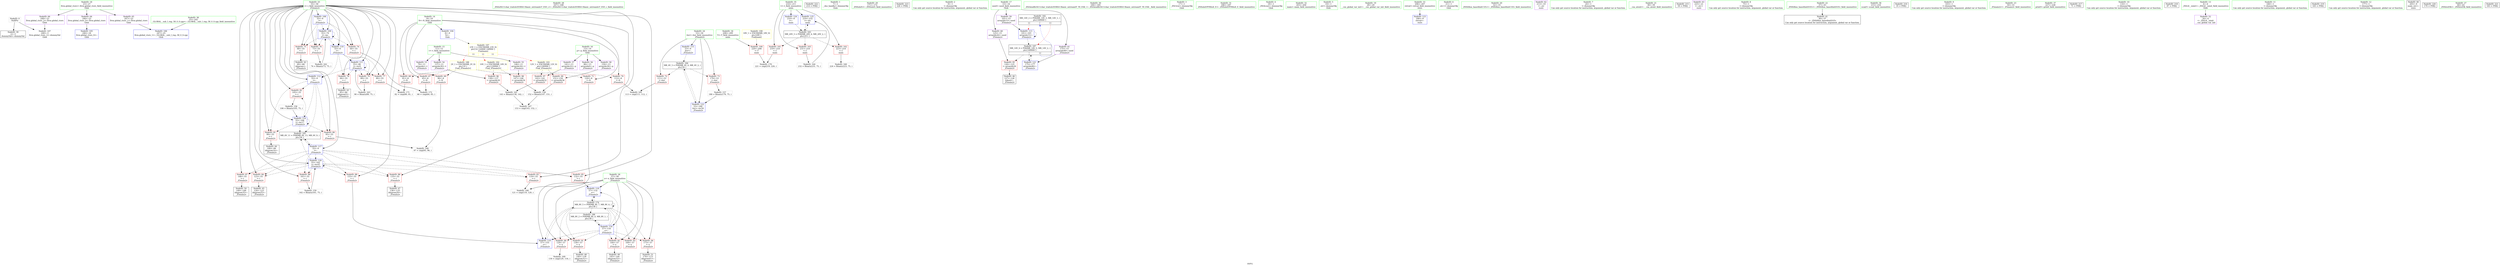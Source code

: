 digraph "SVFG" {
	label="SVFG";

	Node0x5618304a45e0 [shape=record,color=grey,label="{NodeID: 0\nNullPtr}"];
	Node0x5618304a45e0 -> Node0x5618304baca0[style=solid];
	Node0x5618304a45e0 -> Node0x5618304bbdd0[style=solid];
	Node0x5618304bb520 [shape=record,color=red,label="{NodeID: 97\n142\<--141\n\<--arrayidx32\n_Z5main2v\n}"];
	Node0x5618304bb520 -> Node0x5618304c32e0[style=solid];
	Node0x5618304b9570 [shape=record,color=green,label="{NodeID: 14\n8\<--10\nN\<--N_field_insensitive\nGlob }"];
	Node0x5618304b9570 -> Node0x5618304bd470[style=solid];
	Node0x5618304b9570 -> Node0x5618304bd540[style=solid];
	Node0x5618304b9570 -> Node0x5618304bd610[style=solid];
	Node0x5618304b9570 -> Node0x5618304bd6e0[style=solid];
	Node0x5618304b9570 -> Node0x5618304bd7b0[style=solid];
	Node0x5618304b9570 -> Node0x5618304bbad0[style=solid];
	Node0x5618304bc140 [shape=record,color=blue,label="{NodeID: 111\n55\<--90\ni\<--inc9\n_Z5main2v\n}"];
	Node0x5618304bc140 -> Node0x5618304bdc90[style=dashed];
	Node0x5618304bc140 -> Node0x5618304bdd60[style=dashed];
	Node0x5618304bc140 -> Node0x5618304bde30[style=dashed];
	Node0x5618304bc140 -> Node0x5618304bc140[style=dashed];
	Node0x5618304bc140 -> Node0x5618304bc210[style=dashed];
	Node0x5618304ba230 [shape=record,color=green,label="{NodeID: 28\n167\<--168\n_ZStlsISt11char_traitsIcEERSt13basic_ostreamIcT_ES5_c\<--_ZStlsISt11char_traitsIcEERSt13basic_ostreamIcT_ES5_c_field_insensitive\n}"];
	Node0x5618304c1480 [shape=record,color=blue,label="{NodeID: 125\n210\<--232\nt\<--inc\nmain\n}"];
	Node0x5618304c1480 -> Node0x5618304cc8c0[style=dashed];
	Node0x5618304baf70 [shape=record,color=black,label="{NodeID: 42\n69\<--68\nidxprom\<--\n_Z5main2v\n}"];
	Node0x5618304db020 [shape=record,color=black,label="{NodeID: 222\n214 = PHI()\n}"];
	Node0x5618304bcaf0 [shape=record,color=purple,label="{NodeID: 56\n86\<--13\narrayidx6\<--p\n_Z5main2v\n}"];
	Node0x5618304bd6e0 [shape=record,color=red,label="{NodeID: 70\n112\<--8\n\<--N\n_Z5main2v\n}"];
	Node0x5618304bd6e0 -> Node0x5618304c38e0[style=solid];
	Node0x5618304c3be0 [shape=record,color=grey,label="{NodeID: 167\n153 = cmp(143, 152, )\n}"];
	Node0x5618304be240 [shape=record,color=red,label="{NodeID: 84\n123\<--55\n\<--i\n_Z5main2v\n}"];
	Node0x5618304be240 -> Node0x5618304bb1e0[style=solid];
	Node0x5618304a3320 [shape=record,color=green,label="{NodeID: 1\n7\<--1\n__dso_handle\<--dummyObj\nGlob }"];
	Node0x5618304bb5f0 [shape=record,color=red,label="{NodeID: 98\n147\<--146\n\<--arrayidx34\n_Z5main2v\n}"];
	Node0x5618304bb5f0 -> Node0x5618304c2e60[style=solid];
	Node0x5618304b9600 [shape=record,color=green,label="{NodeID: 15\n11\<--12\nt\<--t_field_insensitive\nGlob }"];
	Node0x5618304b9600 -> Node0x5618304bc880[style=solid];
	Node0x5618304b9600 -> Node0x5618304bc950[style=solid];
	Node0x5618304b9600 -> Node0x5618304bca20[style=solid];
	Node0x5618304bc210 [shape=record,color=blue,label="{NodeID: 112\n55\<--9\ni\<--\n_Z5main2v\n}"];
	Node0x5618304bc210 -> Node0x5618304bdf00[style=dashed];
	Node0x5618304bc210 -> Node0x5618304bdfd0[style=dashed];
	Node0x5618304bc210 -> Node0x5618304be0a0[style=dashed];
	Node0x5618304bc210 -> Node0x5618304bc3b0[style=dashed];
	Node0x5618304bc210 -> Node0x5618304cd2c0[style=dashed];
	Node0x5618304ba330 [shape=record,color=green,label="{NodeID: 29\n171\<--172\n_ZNSolsEi\<--_ZNSolsEi_field_insensitive\n}"];
	Node0x5618304bb040 [shape=record,color=black,label="{NodeID: 43\n85\<--84\nidxprom5\<--\n_Z5main2v\n}"];
	Node0x5618304db120 [shape=record,color=black,label="{NodeID: 223\n226 = PHI()\n}"];
	Node0x5618304bcbc0 [shape=record,color=purple,label="{NodeID: 57\n141\<--13\narrayidx32\<--p\n_Z5main2v\n}"];
	Node0x5618304bcbc0 -> Node0x5618304bb520[style=solid];
	Node0x5618304bd7b0 [shape=record,color=red,label="{NodeID: 71\n120\<--8\n\<--N\n_Z5main2v\n}"];
	Node0x5618304bd7b0 -> Node0x5618304c3a60[style=solid];
	Node0x5618304c3d60 [shape=record,color=grey,label="{NodeID: 168\n97 = cmp(95, 96, )\n}"];
	Node0x5618304be310 [shape=record,color=red,label="{NodeID: 85\n132\<--55\n\<--i\n_Z5main2v\n}"];
	Node0x5618304be310 -> Node0x5618304c0ed0[style=solid];
	Node0x5618304a37f0 [shape=record,color=green,label="{NodeID: 2\n9\<--1\n\<--dummyObj\nCan only get source location for instruction, argument, global var or function.}"];
	Node0x5618304cc3c0 [shape=record,color=black,label="{NodeID: 182\nMR_14V_2 = PHI(MR_14V_3, MR_14V_1, )\npts\{160000 \}\n|{<s0>11|<s1>11}}"];
	Node0x5618304cc3c0:s0 -> Node0x5618304bc2e0[style=dashed,color=red];
	Node0x5618304cc3c0:s1 -> Node0x5618304cdcc0[style=dashed,color=red];
	Node0x5618304bb6c0 [shape=record,color=red,label="{NodeID: 99\n151\<--150\n\<--arrayidx36\n_Z5main2v\n}"];
	Node0x5618304bb6c0 -> Node0x5618304c2e60[style=solid];
	Node0x5618304b96c0 [shape=record,color=green,label="{NodeID: 16\n13\<--14\np\<--p_field_insensitive\nGlob }"];
	Node0x5618304b96c0 -> Node0x5618304bcaf0[style=solid];
	Node0x5618304b96c0 -> Node0x5618304bcbc0[style=solid];
	Node0x5618304b96c0 -> Node0x5618304bcc90[style=solid];
	Node0x5618304bc2e0 [shape=record,color=blue,label="{NodeID: 113\n101\<--103\narrayidx15\<--\n_Z5main2v\n}"];
	Node0x5618304bc2e0 -> Node0x5618304bc2e0[style=dashed];
	Node0x5618304bc2e0 -> Node0x5618304cdcc0[style=dashed];
	Node0x5618304ba430 [shape=record,color=green,label="{NodeID: 30\n184\<--185\n_ZSt4endlIcSt11char_traitsIcEERSt13basic_ostreamIT_T0_ES6_\<--_ZSt4endlIcSt11char_traitsIcEERSt13basic_ostreamIT_T0_ES6__field_insensitive\n}"];
	Node0x5618304bb110 [shape=record,color=black,label="{NodeID: 44\n100\<--99\nidxprom14\<--\n_Z5main2v\n}"];
	Node0x5618304bcc90 [shape=record,color=purple,label="{NodeID: 58\n150\<--13\narrayidx36\<--p\n_Z5main2v\n}"];
	Node0x5618304bcc90 -> Node0x5618304bb6c0[style=solid];
	Node0x5618304bd880 [shape=record,color=red,label="{NodeID: 72\n111\<--53\n\<--iter\n_Z5main2v\n}"];
	Node0x5618304bd880 -> Node0x5618304c38e0[style=solid];
	Node0x5618304c3ee0 [shape=record,color=grey,label="{NodeID: 169\n130 = cmp(129, 116, )\n}"];
	Node0x5618304be3e0 [shape=record,color=red,label="{NodeID: 86\n135\<--55\n\<--i\n_Z5main2v\n}"];
	Node0x5618304be3e0 -> Node0x5618304bb380[style=solid];
	Node0x5618304a3af0 [shape=record,color=green,label="{NodeID: 3\n17\<--1\n_ZSt3cin\<--dummyObj\nGlob }"];
	Node0x5618304cc8c0 [shape=record,color=black,label="{NodeID: 183\nMR_20V_3 = PHI(MR_20V_4, MR_20V_2, )\npts\{211 \}\n}"];
	Node0x5618304cc8c0 -> Node0x5618304bb860[style=dashed];
	Node0x5618304cc8c0 -> Node0x5618304bb930[style=dashed];
	Node0x5618304cc8c0 -> Node0x5618304bba00[style=dashed];
	Node0x5618304cc8c0 -> Node0x5618304c1480[style=dashed];
	Node0x5618304bb790 [shape=record,color=red,label="{NodeID: 100\n220\<--208\n\<--T\nmain\n}"];
	Node0x5618304bb790 -> Node0x5618304c4060[style=solid];
	Node0x5618304b97c0 [shape=record,color=green,label="{NodeID: 17\n15\<--16\nused\<--used_field_insensitive\nGlob }"];
	Node0x5618304b97c0 -> Node0x5618304bcd60[style=solid];
	Node0x5618304b97c0 -> Node0x5618304bce30[style=solid];
	Node0x5618304b97c0 -> Node0x5618304bcf00[style=solid];
	Node0x5618304bf090 [shape=record,color=yellow,style=double,label="{NodeID: 197\n23V_1 = ENCHI(MR_23V_0)\npts\{10 120000 140000 \}\nFun[main]|{<s0>11|<s1>11|<s2>11}}"];
	Node0x5618304bf090:s0 -> Node0x5618304ce1c0[style=dashed,color=red];
	Node0x5618304bf090:s1 -> Node0x5618304bec00[style=dashed,color=red];
	Node0x5618304bf090:s2 -> Node0x5618304bece0[style=dashed,color=red];
	Node0x5618304bc3b0 [shape=record,color=blue,label="{NodeID: 114\n55\<--106\ni\<--inc17\n_Z5main2v\n}"];
	Node0x5618304bc3b0 -> Node0x5618304bdf00[style=dashed];
	Node0x5618304bc3b0 -> Node0x5618304bdfd0[style=dashed];
	Node0x5618304bc3b0 -> Node0x5618304be0a0[style=dashed];
	Node0x5618304bc3b0 -> Node0x5618304bc3b0[style=dashed];
	Node0x5618304bc3b0 -> Node0x5618304cd2c0[style=dashed];
	Node0x5618304ba530 [shape=record,color=green,label="{NodeID: 31\n186\<--187\n_ZNSolsEPFRSoS_E\<--_ZNSolsEPFRSoS_E_field_insensitive\n}"];
	Node0x5618304bb1e0 [shape=record,color=black,label="{NodeID: 45\n124\<--123\nidxprom25\<--\n_Z5main2v\n}"];
	Node0x5618304bcd60 [shape=record,color=purple,label="{NodeID: 59\n101\<--15\narrayidx15\<--used\n_Z5main2v\n}"];
	Node0x5618304bcd60 -> Node0x5618304bc2e0[style=solid];
	Node0x5618304c2b60 [shape=record,color=grey,label="{NodeID: 156\n106 = Binary(105, 75, )\n}"];
	Node0x5618304c2b60 -> Node0x5618304bc3b0[style=solid];
	Node0x5618304bd950 [shape=record,color=red,label="{NodeID: 73\n179\<--53\n\<--iter\n_Z5main2v\n}"];
	Node0x5618304bd950 -> Node0x5618304c2ce0[style=solid];
	Node0x5618304c4060 [shape=record,color=grey,label="{NodeID: 170\n221 = cmp(219, 220, )\n}"];
	Node0x5618304be4b0 [shape=record,color=red,label="{NodeID: 87\n148\<--55\n\<--i\n_Z5main2v\n}"];
	Node0x5618304be4b0 -> Node0x5618304bc610[style=solid];
	Node0x5618304a3b80 [shape=record,color=green,label="{NodeID: 4\n18\<--1\n_ZSt4cout\<--dummyObj\nGlob }"];
	Node0x5618304ccdc0 [shape=record,color=black,label="{NodeID: 184\nMR_4V_3 = PHI(MR_4V_4, MR_4V_2, )\npts\{54 \}\n}"];
	Node0x5618304ccdc0 -> Node0x5618304bd880[style=dashed];
	Node0x5618304ccdc0 -> Node0x5618304bd950[style=dashed];
	Node0x5618304ccdc0 -> Node0x5618304c1210[style=dashed];
	Node0x5618304bb860 [shape=record,color=red,label="{NodeID: 101\n219\<--210\n\<--t\nmain\n}"];
	Node0x5618304bb860 -> Node0x5618304c4060[style=solid];
	Node0x5618304b98c0 [shape=record,color=green,label="{NodeID: 18\n23\<--27\nllvm.global_ctors\<--llvm.global_ctors_field_insensitive\nGlob }"];
	Node0x5618304b98c0 -> Node0x5618304bd170[style=solid];
	Node0x5618304b98c0 -> Node0x5618304bd270[style=solid];
	Node0x5618304b98c0 -> Node0x5618304bd370[style=solid];
	Node0x5618304c0c60 [shape=record,color=blue,label="{NodeID: 115\n53\<--9\niter\<--\n_Z5main2v\n}"];
	Node0x5618304c0c60 -> Node0x5618304ccdc0[style=dashed];
	Node0x5618304ba630 [shape=record,color=green,label="{NodeID: 32\n203\<--204\nmain\<--main_field_insensitive\n}"];
	Node0x5618304bb2b0 [shape=record,color=black,label="{NodeID: 46\n127\<--126\ntobool\<--\n_Z5main2v\n}"];
	Node0x5618304bce30 [shape=record,color=purple,label="{NodeID: 60\n125\<--15\narrayidx26\<--used\n_Z5main2v\n}"];
	Node0x5618304bce30 -> Node0x5618304beb30[style=solid];
	Node0x5618304c2ce0 [shape=record,color=grey,label="{NodeID: 157\n180 = Binary(179, 75, )\n}"];
	Node0x5618304c2ce0 -> Node0x5618304c1210[style=solid];
	Node0x5618304bda20 [shape=record,color=red,label="{NodeID: 74\n64\<--55\n\<--i\n_Z5main2v\n}"];
	Node0x5618304bda20 -> Node0x5618304c4360[style=solid];
	Node0x5618304c41e0 [shape=record,color=grey,label="{NodeID: 171\n82 = cmp(80, 81, )\n}"];
	Node0x5618304be580 [shape=record,color=red,label="{NodeID: 88\n155\<--55\n\<--i\n_Z5main2v\n}"];
	Node0x5618304be580 -> Node0x5618304c0fa0[style=solid];
	Node0x5618304a3f10 [shape=record,color=green,label="{NodeID: 5\n19\<--1\n.str\<--dummyObj\nGlob }"];
	Node0x5618304cd2c0 [shape=record,color=black,label="{NodeID: 185\nMR_6V_11 = PHI(MR_6V_13, MR_6V_9, )\npts\{56 \}\n}"];
	Node0x5618304cd2c0 -> Node0x5618304c0e00[style=dashed];
	Node0x5618304bb930 [shape=record,color=red,label="{NodeID: 102\n223\<--210\n\<--t\nmain\n}"];
	Node0x5618304bb930 -> Node0x5618304c3160[style=solid];
	Node0x5618304b99c0 [shape=record,color=green,label="{NodeID: 19\n28\<--29\n__cxx_global_var_init\<--__cxx_global_var_init_field_insensitive\n}"];
	Node0x5618304bf2b0 [shape=record,color=yellow,style=double,label="{NodeID: 199\n18V_1 = ENCHI(MR_18V_0)\npts\{209 \}\nFun[main]}"];
	Node0x5618304bf2b0 -> Node0x5618304bb790[style=dashed];
	Node0x5618304c0d30 [shape=record,color=blue,label="{NodeID: 116\n57\<--116\nx\<--\n_Z5main2v\n}"];
	Node0x5618304c0d30 -> Node0x5618304be720[style=dashed];
	Node0x5618304c0d30 -> Node0x5618304be7f0[style=dashed];
	Node0x5618304c0d30 -> Node0x5618304be8c0[style=dashed];
	Node0x5618304c0d30 -> Node0x5618304be990[style=dashed];
	Node0x5618304c0d30 -> Node0x5618304bea60[style=dashed];
	Node0x5618304c0d30 -> Node0x5618304c0ed0[style=dashed];
	Node0x5618304c0d30 -> Node0x5618304c0fa0[style=dashed];
	Node0x5618304c0d30 -> Node0x5618304c9bc0[style=dashed];
	Node0x5618304c0d30 -> Node0x5618304cd7c0[style=dashed];
	Node0x5618304ba730 [shape=record,color=green,label="{NodeID: 33\n206\<--207\nretval\<--retval_field_insensitive\nmain\n}"];
	Node0x5618304ba730 -> Node0x5618304c12e0[style=solid];
	Node0x5618304bb380 [shape=record,color=black,label="{NodeID: 47\n136\<--135\nidxprom29\<--\n_Z5main2v\n}"];
	Node0x5618304bcf00 [shape=record,color=purple,label="{NodeID: 61\n175\<--15\narrayidx48\<--used\n_Z5main2v\n}"];
	Node0x5618304bcf00 -> Node0x5618304c1140[style=solid];
	Node0x5618304c2e60 [shape=record,color=grey,label="{NodeID: 158\n152 = Binary(147, 151, )\n}"];
	Node0x5618304c2e60 -> Node0x5618304c3be0[style=solid];
	Node0x5618304bdaf0 [shape=record,color=red,label="{NodeID: 75\n68\<--55\n\<--i\n_Z5main2v\n}"];
	Node0x5618304bdaf0 -> Node0x5618304baf70[style=solid];
	Node0x5618304c4360 [shape=record,color=grey,label="{NodeID: 172\n66 = cmp(64, 65, )\n}"];
	Node0x5618304be650 [shape=record,color=red,label="{NodeID: 89\n161\<--55\n\<--i\n_Z5main2v\n}"];
	Node0x5618304be650 -> Node0x5618304c2fe0[style=solid];
	Node0x5618304a3fa0 [shape=record,color=green,label="{NodeID: 6\n21\<--1\n.str.1\<--dummyObj\nGlob }"];
	Node0x5618304cd7c0 [shape=record,color=black,label="{NodeID: 186\nMR_8V_2 = PHI(MR_8V_4, MR_8V_1, )\npts\{58 \}\n}"];
	Node0x5618304cd7c0 -> Node0x5618304c0d30[style=dashed];
	Node0x5618304bba00 [shape=record,color=red,label="{NodeID: 103\n231\<--210\n\<--t\nmain\n}"];
	Node0x5618304bba00 -> Node0x5618304c3760[style=solid];
	Node0x5618304b9ac0 [shape=record,color=green,label="{NodeID: 20\n32\<--33\n_ZNSt8ios_base4InitC1Ev\<--_ZNSt8ios_base4InitC1Ev_field_insensitive\n}"];
	Node0x5618304c0e00 [shape=record,color=blue,label="{NodeID: 117\n55\<--9\ni\<--\n_Z5main2v\n}"];
	Node0x5618304c0e00 -> Node0x5618304be170[style=dashed];
	Node0x5618304c0e00 -> Node0x5618304be240[style=dashed];
	Node0x5618304c0e00 -> Node0x5618304be310[style=dashed];
	Node0x5618304c0e00 -> Node0x5618304be3e0[style=dashed];
	Node0x5618304c0e00 -> Node0x5618304be4b0[style=dashed];
	Node0x5618304c0e00 -> Node0x5618304be580[style=dashed];
	Node0x5618304c0e00 -> Node0x5618304be650[style=dashed];
	Node0x5618304c0e00 -> Node0x5618304c1070[style=dashed];
	Node0x5618304c0e00 -> Node0x5618304cd2c0[style=dashed];
	Node0x5618304ba800 [shape=record,color=green,label="{NodeID: 34\n208\<--209\nT\<--T_field_insensitive\nmain\n}"];
	Node0x5618304ba800 -> Node0x5618304bb790[style=solid];
	Node0x5618304bc470 [shape=record,color=black,label="{NodeID: 48\n140\<--139\nidxprom31\<--\n_Z5main2v\n}"];
	Node0x5618304bcfd0 [shape=record,color=purple,label="{NodeID: 62\n213\<--19\n\<--.str\nmain\n}"];
	Node0x5618304c2fe0 [shape=record,color=grey,label="{NodeID: 159\n162 = Binary(161, 75, )\n}"];
	Node0x5618304c2fe0 -> Node0x5618304c1070[style=solid];
	Node0x5618304bdbc0 [shape=record,color=red,label="{NodeID: 76\n73\<--55\n\<--i\n_Z5main2v\n}"];
	Node0x5618304bdbc0 -> Node0x5618304c3460[style=solid];
	Node0x5618304be720 [shape=record,color=red,label="{NodeID: 90\n129\<--57\n\<--x\n_Z5main2v\n}"];
	Node0x5618304be720 -> Node0x5618304c3ee0[style=solid];
	Node0x5618304a2e20 [shape=record,color=green,label="{NodeID: 7\n24\<--1\n\<--dummyObj\nCan only get source location for instruction, argument, global var or function.}"];
	Node0x5618304cdcc0 [shape=record,color=black,label="{NodeID: 187\nMR_14V_4 = PHI(MR_14V_5, MR_14V_2, )\npts\{160000 \}\n|{|<s2>11}}"];
	Node0x5618304cdcc0 -> Node0x5618304beb30[style=dashed];
	Node0x5618304cdcc0 -> Node0x5618304c1140[style=dashed];
	Node0x5618304cdcc0:s2 -> Node0x5618304cc3c0[style=dashed,color=blue];
	Node0x5618304bbad0 [shape=record,color=blue,label="{NodeID: 104\n8\<--9\nN\<--\nGlob }"];
	Node0x5618304bbad0 -> Node0x5618304bf090[style=dashed];
	Node0x5618304b9bc0 [shape=record,color=green,label="{NodeID: 21\n38\<--39\n__cxa_atexit\<--__cxa_atexit_field_insensitive\n}"];
	Node0x5618304c0ed0 [shape=record,color=blue,label="{NodeID: 118\n57\<--132\nx\<--\n_Z5main2v\n}"];
	Node0x5618304c0ed0 -> Node0x5618304c9bc0[style=dashed];
	Node0x5618304ba8d0 [shape=record,color=green,label="{NodeID: 35\n210\<--211\nt\<--t_field_insensitive\nmain\n}"];
	Node0x5618304ba8d0 -> Node0x5618304bb860[style=solid];
	Node0x5618304ba8d0 -> Node0x5618304bb930[style=solid];
	Node0x5618304ba8d0 -> Node0x5618304bba00[style=solid];
	Node0x5618304ba8d0 -> Node0x5618304c13b0[style=solid];
	Node0x5618304ba8d0 -> Node0x5618304c1480[style=solid];
	Node0x56183029fcd0 [shape=record,color=black,label="{NodeID: 215\n59 = PHI()\n}"];
	Node0x5618304bc540 [shape=record,color=black,label="{NodeID: 49\n145\<--144\nidxprom33\<--\n_Z5main2v\n}"];
	Node0x5618304bd0a0 [shape=record,color=purple,label="{NodeID: 63\n225\<--21\n\<--.str.1\nmain\n}"];
	Node0x5618304c3160 [shape=record,color=grey,label="{NodeID: 160\n224 = Binary(223, 75, )\n}"];
	Node0x5618304bdc90 [shape=record,color=red,label="{NodeID: 77\n80\<--55\n\<--i\n_Z5main2v\n}"];
	Node0x5618304bdc90 -> Node0x5618304c41e0[style=solid];
	Node0x5618304c9bc0 [shape=record,color=black,label="{NodeID: 174\nMR_8V_5 = PHI(MR_8V_7, MR_8V_4, )\npts\{58 \}\n}"];
	Node0x5618304c9bc0 -> Node0x5618304be720[style=dashed];
	Node0x5618304c9bc0 -> Node0x5618304be7f0[style=dashed];
	Node0x5618304c9bc0 -> Node0x5618304be8c0[style=dashed];
	Node0x5618304c9bc0 -> Node0x5618304be990[style=dashed];
	Node0x5618304c9bc0 -> Node0x5618304bea60[style=dashed];
	Node0x5618304c9bc0 -> Node0x5618304c0ed0[style=dashed];
	Node0x5618304c9bc0 -> Node0x5618304c0fa0[style=dashed];
	Node0x5618304c9bc0 -> Node0x5618304c9bc0[style=dashed];
	Node0x5618304c9bc0 -> Node0x5618304cd7c0[style=dashed];
	Node0x5618304be7f0 [shape=record,color=red,label="{NodeID: 91\n139\<--57\n\<--x\n_Z5main2v\n}"];
	Node0x5618304be7f0 -> Node0x5618304bc470[style=solid];
	Node0x5618304a2eb0 [shape=record,color=green,label="{NodeID: 8\n75\<--1\n\<--dummyObj\nCan only get source location for instruction, argument, global var or function.}"];
	Node0x5618304ce1c0 [shape=record,color=yellow,style=double,label="{NodeID: 188\n2V_1 = ENCHI(MR_2V_0)\npts\{10 \}\nFun[_Z5main2v]}"];
	Node0x5618304ce1c0 -> Node0x5618304bd470[style=dashed];
	Node0x5618304ce1c0 -> Node0x5618304bd540[style=dashed];
	Node0x5618304ce1c0 -> Node0x5618304bd610[style=dashed];
	Node0x5618304ce1c0 -> Node0x5618304bd6e0[style=dashed];
	Node0x5618304ce1c0 -> Node0x5618304bd7b0[style=dashed];
	Node0x5618304bbbd0 [shape=record,color=blue,label="{NodeID: 105\n246\<--24\nllvm.global_ctors_0\<--\nGlob }"];
	Node0x5618304b9cc0 [shape=record,color=green,label="{NodeID: 22\n37\<--43\n_ZNSt8ios_base4InitD1Ev\<--_ZNSt8ios_base4InitD1Ev_field_insensitive\n}"];
	Node0x5618304b9cc0 -> Node0x5618304bae70[style=solid];
	Node0x5618304c0fa0 [shape=record,color=blue,label="{NodeID: 119\n57\<--155\nx\<--\n_Z5main2v\n}"];
	Node0x5618304c0fa0 -> Node0x5618304c9bc0[style=dashed];
	Node0x5618304ba9a0 [shape=record,color=green,label="{NodeID: 36\n215\<--216\nscanf\<--scanf_field_insensitive\n}"];
	Node0x5618304d9fc0 [shape=record,color=black,label="{NodeID: 216\n35 = PHI()\n}"];
	Node0x5618304bc610 [shape=record,color=black,label="{NodeID: 50\n149\<--148\nidxprom35\<--\n_Z5main2v\n}"];
	Node0x5618304bd170 [shape=record,color=purple,label="{NodeID: 64\n246\<--23\nllvm.global_ctors_0\<--llvm.global_ctors\nGlob }"];
	Node0x5618304bd170 -> Node0x5618304bbbd0[style=solid];
	Node0x5618304c32e0 [shape=record,color=grey,label="{NodeID: 161\n143 = Binary(138, 142, )\n}"];
	Node0x5618304c32e0 -> Node0x5618304c3be0[style=solid];
	Node0x5618304bdd60 [shape=record,color=red,label="{NodeID: 78\n84\<--55\n\<--i\n_Z5main2v\n}"];
	Node0x5618304bdd60 -> Node0x5618304bb040[style=solid];
	Node0x5618304be8c0 [shape=record,color=red,label="{NodeID: 92\n144\<--57\n\<--x\n_Z5main2v\n}"];
	Node0x5618304be8c0 -> Node0x5618304bc540[style=solid];
	Node0x5618304a2f40 [shape=record,color=green,label="{NodeID: 9\n103\<--1\n\<--dummyObj\nCan only get source location for instruction, argument, global var or function.}"];
	Node0x5618304bbcd0 [shape=record,color=blue,label="{NodeID: 106\n247\<--25\nllvm.global_ctors_1\<--_GLOBAL__sub_I_rng..58_0_0.cpp\nGlob }"];
	Node0x5618304b9dc0 [shape=record,color=green,label="{NodeID: 23\n50\<--51\n_Z5main2v\<--_Z5main2v_field_insensitive\n}"];
	Node0x5618304c1070 [shape=record,color=blue,label="{NodeID: 120\n55\<--162\ni\<--inc43\n_Z5main2v\n}"];
	Node0x5618304c1070 -> Node0x5618304be170[style=dashed];
	Node0x5618304c1070 -> Node0x5618304be240[style=dashed];
	Node0x5618304c1070 -> Node0x5618304be310[style=dashed];
	Node0x5618304c1070 -> Node0x5618304be3e0[style=dashed];
	Node0x5618304c1070 -> Node0x5618304be4b0[style=dashed];
	Node0x5618304c1070 -> Node0x5618304be580[style=dashed];
	Node0x5618304c1070 -> Node0x5618304be650[style=dashed];
	Node0x5618304c1070 -> Node0x5618304c1070[style=dashed];
	Node0x5618304c1070 -> Node0x5618304cd2c0[style=dashed];
	Node0x5618304baaa0 [shape=record,color=green,label="{NodeID: 37\n227\<--228\nprintf\<--printf_field_insensitive\n}"];
	Node0x5618304da0c0 [shape=record,color=black,label="{NodeID: 217\n71 = PHI()\n}"];
	Node0x5618304bc6e0 [shape=record,color=black,label="{NodeID: 51\n174\<--173\nidxprom47\<--\n_Z5main2v\n}"];
	Node0x5618304bd270 [shape=record,color=purple,label="{NodeID: 65\n247\<--23\nllvm.global_ctors_1\<--llvm.global_ctors\nGlob }"];
	Node0x5618304bd270 -> Node0x5618304bbcd0[style=solid];
	Node0x5618304c3460 [shape=record,color=grey,label="{NodeID: 162\n74 = Binary(73, 75, )\n}"];
	Node0x5618304c3460 -> Node0x5618304bbfa0[style=solid];
	Node0x5618304bde30 [shape=record,color=red,label="{NodeID: 79\n89\<--55\n\<--i\n_Z5main2v\n}"];
	Node0x5618304bde30 -> Node0x5618304c35e0[style=solid];
	Node0x5618304be990 [shape=record,color=red,label="{NodeID: 93\n169\<--57\n\<--x\n_Z5main2v\n}"];
	Node0x5618304a2fd0 [shape=record,color=green,label="{NodeID: 10\n116\<--1\n\<--dummyObj\nCan only get source location for instruction, argument, global var or function.}"];
	Node0x5618304bbdd0 [shape=record,color=blue, style = dotted,label="{NodeID: 107\n248\<--3\nllvm.global_ctors_2\<--dummyVal\nGlob }"];
	Node0x5618304b9ec0 [shape=record,color=green,label="{NodeID: 24\n53\<--54\niter\<--iter_field_insensitive\n_Z5main2v\n}"];
	Node0x5618304b9ec0 -> Node0x5618304bd880[style=solid];
	Node0x5618304b9ec0 -> Node0x5618304bd950[style=solid];
	Node0x5618304b9ec0 -> Node0x5618304c0c60[style=solid];
	Node0x5618304b9ec0 -> Node0x5618304c1210[style=solid];
	Node0x5618304c1140 [shape=record,color=blue,label="{NodeID: 121\n175\<--177\narrayidx48\<--\n_Z5main2v\n}"];
	Node0x5618304c1140 -> Node0x5618304cdcc0[style=dashed];
	Node0x5618304baba0 [shape=record,color=green,label="{NodeID: 38\n25\<--242\n_GLOBAL__sub_I_rng..58_0_0.cpp\<--_GLOBAL__sub_I_rng..58_0_0.cpp_field_insensitive\n}"];
	Node0x5618304baba0 -> Node0x5618304bbcd0[style=solid];
	Node0x5618304dac50 [shape=record,color=black,label="{NodeID: 218\n87 = PHI()\n}"];
	Node0x5618304bc7b0 [shape=record,color=purple,label="{NodeID: 52\n34\<--4\n\<--_ZStL8__ioinit\n__cxx_global_var_init\n}"];
	Node0x5618304bd370 [shape=record,color=purple,label="{NodeID: 66\n248\<--23\nllvm.global_ctors_2\<--llvm.global_ctors\nGlob }"];
	Node0x5618304bd370 -> Node0x5618304bbdd0[style=solid];
	Node0x5618304c35e0 [shape=record,color=grey,label="{NodeID: 163\n90 = Binary(89, 75, )\n}"];
	Node0x5618304c35e0 -> Node0x5618304bc140[style=solid];
	Node0x5618304bdf00 [shape=record,color=red,label="{NodeID: 80\n95\<--55\n\<--i\n_Z5main2v\n}"];
	Node0x5618304bdf00 -> Node0x5618304c3d60[style=solid];
	Node0x5618304bea60 [shape=record,color=red,label="{NodeID: 94\n173\<--57\n\<--x\n_Z5main2v\n}"];
	Node0x5618304bea60 -> Node0x5618304bc6e0[style=solid];
	Node0x5618304a3060 [shape=record,color=green,label="{NodeID: 11\n166\<--1\n\<--dummyObj\nCan only get source location for instruction, argument, global var or function.}"];
	Node0x5618304bbed0 [shape=record,color=blue,label="{NodeID: 108\n55\<--9\ni\<--\n_Z5main2v\n}"];
	Node0x5618304bbed0 -> Node0x5618304bda20[style=dashed];
	Node0x5618304bbed0 -> Node0x5618304bdaf0[style=dashed];
	Node0x5618304bbed0 -> Node0x5618304bdbc0[style=dashed];
	Node0x5618304bbed0 -> Node0x5618304bbfa0[style=dashed];
	Node0x5618304bbed0 -> Node0x5618304bc070[style=dashed];
	Node0x5618304b9f90 [shape=record,color=green,label="{NodeID: 25\n55\<--56\ni\<--i_field_insensitive\n_Z5main2v\n}"];
	Node0x5618304b9f90 -> Node0x5618304bda20[style=solid];
	Node0x5618304b9f90 -> Node0x5618304bdaf0[style=solid];
	Node0x5618304b9f90 -> Node0x5618304bdbc0[style=solid];
	Node0x5618304b9f90 -> Node0x5618304bdc90[style=solid];
	Node0x5618304b9f90 -> Node0x5618304bdd60[style=solid];
	Node0x5618304b9f90 -> Node0x5618304bde30[style=solid];
	Node0x5618304b9f90 -> Node0x5618304bdf00[style=solid];
	Node0x5618304b9f90 -> Node0x5618304bdfd0[style=solid];
	Node0x5618304b9f90 -> Node0x5618304be0a0[style=solid];
	Node0x5618304b9f90 -> Node0x5618304be170[style=solid];
	Node0x5618304b9f90 -> Node0x5618304be240[style=solid];
	Node0x5618304b9f90 -> Node0x5618304be310[style=solid];
	Node0x5618304b9f90 -> Node0x5618304be3e0[style=solid];
	Node0x5618304b9f90 -> Node0x5618304be4b0[style=solid];
	Node0x5618304b9f90 -> Node0x5618304be580[style=solid];
	Node0x5618304b9f90 -> Node0x5618304be650[style=solid];
	Node0x5618304b9f90 -> Node0x5618304bbed0[style=solid];
	Node0x5618304b9f90 -> Node0x5618304bbfa0[style=solid];
	Node0x5618304b9f90 -> Node0x5618304bc070[style=solid];
	Node0x5618304b9f90 -> Node0x5618304bc140[style=solid];
	Node0x5618304b9f90 -> Node0x5618304bc210[style=solid];
	Node0x5618304b9f90 -> Node0x5618304bc3b0[style=solid];
	Node0x5618304b9f90 -> Node0x5618304c0e00[style=solid];
	Node0x5618304b9f90 -> Node0x5618304c1070[style=solid];
	Node0x5618304c1210 [shape=record,color=blue,label="{NodeID: 122\n53\<--180\niter\<--inc50\n_Z5main2v\n}"];
	Node0x5618304c1210 -> Node0x5618304ccdc0[style=dashed];
	Node0x5618304baca0 [shape=record,color=black,label="{NodeID: 39\n2\<--3\ndummyVal\<--dummyVal\n}"];
	Node0x5618304dad20 [shape=record,color=black,label="{NodeID: 219\n165 = PHI()\n}"];
	Node0x5618304bc880 [shape=record,color=purple,label="{NodeID: 53\n70\<--11\narrayidx\<--t\n_Z5main2v\n}"];
	Node0x5618304bd470 [shape=record,color=red,label="{NodeID: 67\n65\<--8\n\<--N\n_Z5main2v\n}"];
	Node0x5618304bd470 -> Node0x5618304c4360[style=solid];
	Node0x5618304c3760 [shape=record,color=grey,label="{NodeID: 164\n232 = Binary(231, 75, )\n}"];
	Node0x5618304c3760 -> Node0x5618304c1480[style=solid];
	Node0x5618304bdfd0 [shape=record,color=red,label="{NodeID: 81\n99\<--55\n\<--i\n_Z5main2v\n}"];
	Node0x5618304bdfd0 -> Node0x5618304bb110[style=solid];
	Node0x5618304beb30 [shape=record,color=red,label="{NodeID: 95\n126\<--125\n\<--arrayidx26\n_Z5main2v\n}"];
	Node0x5618304beb30 -> Node0x5618304bb2b0[style=solid];
	Node0x5618304b9450 [shape=record,color=green,label="{NodeID: 12\n177\<--1\n\<--dummyObj\nCan only get source location for instruction, argument, global var or function.}"];
	Node0x5618304bec00 [shape=record,color=yellow,style=double,label="{NodeID: 192\n10V_1 = ENCHI(MR_10V_0)\npts\{120000 \}\nFun[_Z5main2v]}"];
	Node0x5618304bec00 -> Node0x5618304bb450[style=dashed];
	Node0x5618304bec00 -> Node0x5618304bb5f0[style=dashed];
	Node0x5618304bbfa0 [shape=record,color=blue,label="{NodeID: 109\n55\<--74\ni\<--inc\n_Z5main2v\n}"];
	Node0x5618304bbfa0 -> Node0x5618304bda20[style=dashed];
	Node0x5618304bbfa0 -> Node0x5618304bdaf0[style=dashed];
	Node0x5618304bbfa0 -> Node0x5618304bdbc0[style=dashed];
	Node0x5618304bbfa0 -> Node0x5618304bbfa0[style=dashed];
	Node0x5618304bbfa0 -> Node0x5618304bc070[style=dashed];
	Node0x5618304ba060 [shape=record,color=green,label="{NodeID: 26\n57\<--58\nx\<--x_field_insensitive\n_Z5main2v\n}"];
	Node0x5618304ba060 -> Node0x5618304be720[style=solid];
	Node0x5618304ba060 -> Node0x5618304be7f0[style=solid];
	Node0x5618304ba060 -> Node0x5618304be8c0[style=solid];
	Node0x5618304ba060 -> Node0x5618304be990[style=solid];
	Node0x5618304ba060 -> Node0x5618304bea60[style=solid];
	Node0x5618304ba060 -> Node0x5618304c0d30[style=solid];
	Node0x5618304ba060 -> Node0x5618304c0ed0[style=solid];
	Node0x5618304ba060 -> Node0x5618304c0fa0[style=solid];
	Node0x5618304c12e0 [shape=record,color=blue,label="{NodeID: 123\n206\<--9\nretval\<--\nmain\n}"];
	Node0x5618304bada0 [shape=record,color=black,label="{NodeID: 40\n205\<--9\nmain_ret\<--\nmain\n}"];
	Node0x5618304dae80 [shape=record,color=black,label="{NodeID: 220\n170 = PHI()\n}"];
	Node0x5618304bc950 [shape=record,color=purple,label="{NodeID: 54\n137\<--11\narrayidx30\<--t\n_Z5main2v\n}"];
	Node0x5618304bc950 -> Node0x5618304bb450[style=solid];
	Node0x5618304bd540 [shape=record,color=red,label="{NodeID: 68\n81\<--8\n\<--N\n_Z5main2v\n}"];
	Node0x5618304bd540 -> Node0x5618304c41e0[style=solid];
	Node0x5618304c38e0 [shape=record,color=grey,label="{NodeID: 165\n113 = cmp(111, 112, )\n}"];
	Node0x5618304be0a0 [shape=record,color=red,label="{NodeID: 82\n105\<--55\n\<--i\n_Z5main2v\n}"];
	Node0x5618304be0a0 -> Node0x5618304c2b60[style=solid];
	Node0x5618304bb450 [shape=record,color=red,label="{NodeID: 96\n138\<--137\n\<--arrayidx30\n_Z5main2v\n}"];
	Node0x5618304bb450 -> Node0x5618304c32e0[style=solid];
	Node0x5618304b94e0 [shape=record,color=green,label="{NodeID: 13\n4\<--6\n_ZStL8__ioinit\<--_ZStL8__ioinit_field_insensitive\nGlob }"];
	Node0x5618304b94e0 -> Node0x5618304bc7b0[style=solid];
	Node0x5618304bece0 [shape=record,color=yellow,style=double,label="{NodeID: 193\n12V_1 = ENCHI(MR_12V_0)\npts\{140000 \}\nFun[_Z5main2v]}"];
	Node0x5618304bece0 -> Node0x5618304bb520[style=dashed];
	Node0x5618304bece0 -> Node0x5618304bb6c0[style=dashed];
	Node0x5618304bc070 [shape=record,color=blue,label="{NodeID: 110\n55\<--9\ni\<--\n_Z5main2v\n}"];
	Node0x5618304bc070 -> Node0x5618304bdc90[style=dashed];
	Node0x5618304bc070 -> Node0x5618304bdd60[style=dashed];
	Node0x5618304bc070 -> Node0x5618304bde30[style=dashed];
	Node0x5618304bc070 -> Node0x5618304bc140[style=dashed];
	Node0x5618304bc070 -> Node0x5618304bc210[style=dashed];
	Node0x5618304ba130 [shape=record,color=green,label="{NodeID: 27\n60\<--61\n_ZNSirsERi\<--_ZNSirsERi_field_insensitive\n}"];
	Node0x5618304c13b0 [shape=record,color=blue,label="{NodeID: 124\n210\<--9\nt\<--\nmain\n}"];
	Node0x5618304c13b0 -> Node0x5618304cc8c0[style=dashed];
	Node0x5618304bae70 [shape=record,color=black,label="{NodeID: 41\n36\<--37\n\<--_ZNSt8ios_base4InitD1Ev\nCan only get source location for instruction, argument, global var or function.}"];
	Node0x5618304daf50 [shape=record,color=black,label="{NodeID: 221\n183 = PHI()\n}"];
	Node0x5618304bca20 [shape=record,color=purple,label="{NodeID: 55\n146\<--11\narrayidx34\<--t\n_Z5main2v\n}"];
	Node0x5618304bca20 -> Node0x5618304bb5f0[style=solid];
	Node0x5618304bd610 [shape=record,color=red,label="{NodeID: 69\n96\<--8\n\<--N\n_Z5main2v\n}"];
	Node0x5618304bd610 -> Node0x5618304c3d60[style=solid];
	Node0x5618304c3a60 [shape=record,color=grey,label="{NodeID: 166\n121 = cmp(119, 120, )\n}"];
	Node0x5618304be170 [shape=record,color=red,label="{NodeID: 83\n119\<--55\n\<--i\n_Z5main2v\n}"];
	Node0x5618304be170 -> Node0x5618304c3a60[style=solid];
}
